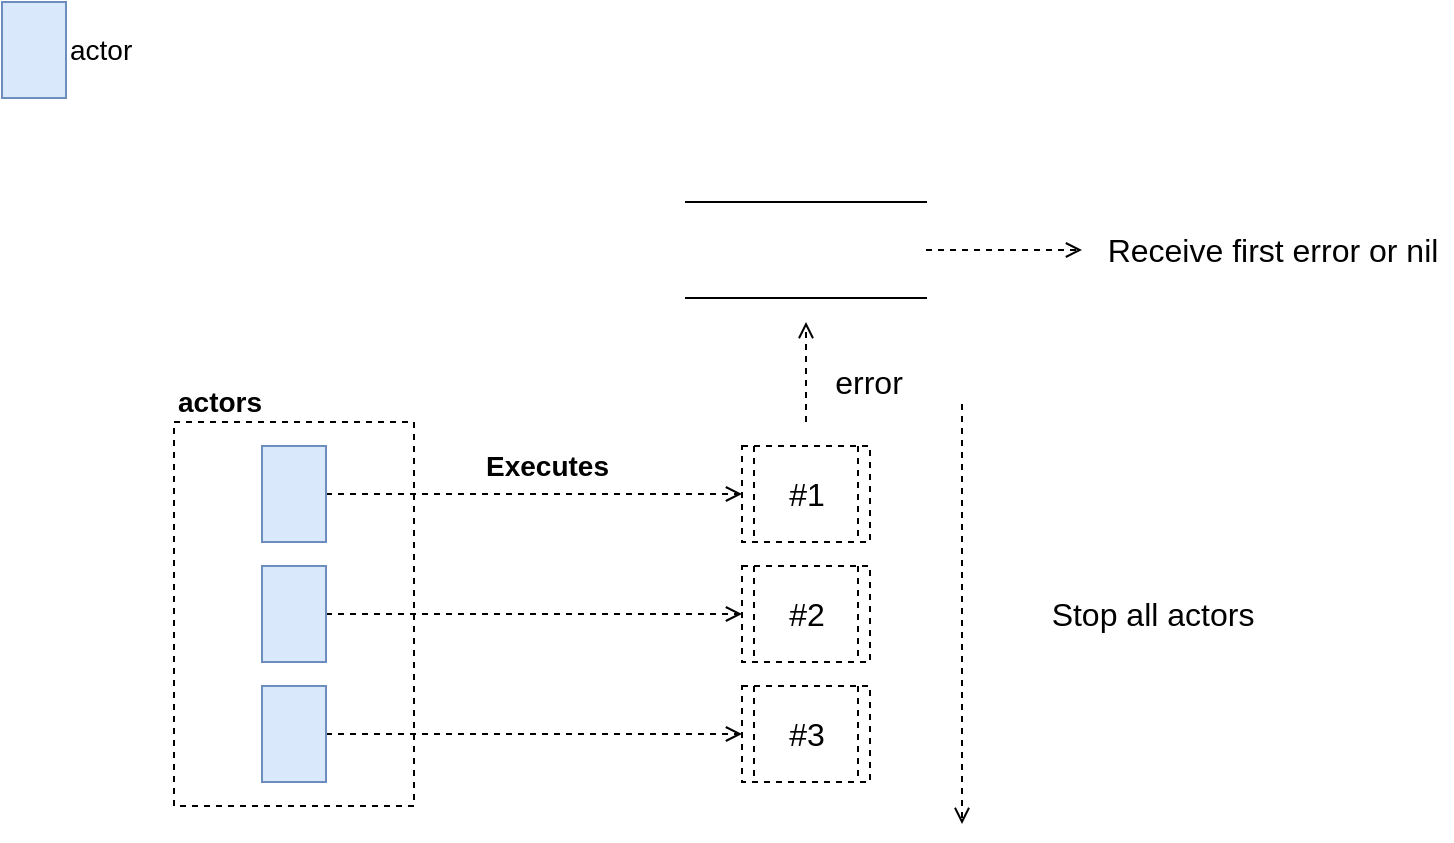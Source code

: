 <mxfile version="12.9.3" type="device"><diagram id="3radvtkTBXCDIikEoCVH" name="group"><mxGraphModel dx="946" dy="725" grid="1" gridSize="10" guides="1" tooltips="1" connect="1" arrows="1" fold="1" page="1" pageScale="1" pageWidth="850" pageHeight="1100" math="0" shadow="0"><root><mxCell id="0"/><mxCell id="1" parent="0"/><mxCell id="P2cRFXw8RfG4GEinz_cV-7" value="" style="rounded=0;whiteSpace=wrap;html=1;fontSize=14;align=left;fillColor=none;dashed=1;" vertex="1" parent="1"><mxGeometry x="106" y="230" width="120" height="192" as="geometry"/></mxCell><mxCell id="P2cRFXw8RfG4GEinz_cV-1" value="" style="rounded=0;whiteSpace=wrap;html=1;fillColor=#dae8fc;strokeColor=#6c8ebf;" vertex="1" parent="1"><mxGeometry x="20" y="20" width="32" height="48" as="geometry"/></mxCell><mxCell id="P2cRFXw8RfG4GEinz_cV-2" value="actor" style="text;html=1;align=left;verticalAlign=middle;resizable=0;points=[];autosize=1;fontSize=14;" vertex="1" parent="1"><mxGeometry x="52" y="34" width="50" height="20" as="geometry"/></mxCell><mxCell id="P2cRFXw8RfG4GEinz_cV-14" style="edgeStyle=orthogonalEdgeStyle;rounded=0;orthogonalLoop=1;jettySize=auto;html=1;exitX=1;exitY=0.5;exitDx=0;exitDy=0;fontSize=14;dashed=1;endArrow=open;endFill=0;" edge="1" parent="1" source="P2cRFXw8RfG4GEinz_cV-3" target="P2cRFXw8RfG4GEinz_cV-11"><mxGeometry relative="1" as="geometry"/></mxCell><mxCell id="P2cRFXw8RfG4GEinz_cV-3" value="" style="rounded=0;whiteSpace=wrap;html=1;fillColor=#dae8fc;strokeColor=#6c8ebf;" vertex="1" parent="1"><mxGeometry x="150" y="242" width="32" height="48" as="geometry"/></mxCell><mxCell id="P2cRFXw8RfG4GEinz_cV-15" style="edgeStyle=orthogonalEdgeStyle;rounded=0;orthogonalLoop=1;jettySize=auto;html=1;exitX=1;exitY=0.5;exitDx=0;exitDy=0;entryX=0;entryY=0.5;entryDx=0;entryDy=0;dashed=1;endArrow=open;endFill=0;fontSize=14;" edge="1" parent="1" source="P2cRFXw8RfG4GEinz_cV-4" target="P2cRFXw8RfG4GEinz_cV-12"><mxGeometry relative="1" as="geometry"/></mxCell><mxCell id="P2cRFXw8RfG4GEinz_cV-4" value="" style="rounded=0;whiteSpace=wrap;html=1;fillColor=#dae8fc;strokeColor=#6c8ebf;" vertex="1" parent="1"><mxGeometry x="150" y="302" width="32" height="48" as="geometry"/></mxCell><mxCell id="P2cRFXw8RfG4GEinz_cV-16" style="edgeStyle=orthogonalEdgeStyle;rounded=0;orthogonalLoop=1;jettySize=auto;html=1;exitX=1;exitY=0.5;exitDx=0;exitDy=0;dashed=1;endArrow=open;endFill=0;fontSize=14;" edge="1" parent="1" source="P2cRFXw8RfG4GEinz_cV-5" target="P2cRFXw8RfG4GEinz_cV-13"><mxGeometry relative="1" as="geometry"/></mxCell><mxCell id="P2cRFXw8RfG4GEinz_cV-5" value="" style="rounded=0;whiteSpace=wrap;html=1;fillColor=#dae8fc;strokeColor=#6c8ebf;" vertex="1" parent="1"><mxGeometry x="150" y="362" width="32" height="48" as="geometry"/></mxCell><mxCell id="P2cRFXw8RfG4GEinz_cV-8" value="actors" style="text;html=1;align=left;verticalAlign=middle;resizable=0;points=[];autosize=1;fontSize=14;fontStyle=1" vertex="1" parent="1"><mxGeometry x="106" y="210" width="60" height="20" as="geometry"/></mxCell><mxCell id="P2cRFXw8RfG4GEinz_cV-20" style="edgeStyle=orthogonalEdgeStyle;rounded=0;orthogonalLoop=1;jettySize=auto;html=1;exitX=1;exitY=0.5;exitDx=0;exitDy=0;dashed=1;endArrow=open;endFill=0;fontSize=16;" edge="1" parent="1" source="P2cRFXw8RfG4GEinz_cV-10"><mxGeometry relative="1" as="geometry"><mxPoint x="560" y="144" as="targetPoint"/></mxGeometry></mxCell><mxCell id="P2cRFXw8RfG4GEinz_cV-10" value="" style="shape=partialRectangle;whiteSpace=wrap;html=1;left=0;right=0;fillColor=none;fontSize=14;align=left;" vertex="1" parent="1"><mxGeometry x="362" y="120" width="120" height="48" as="geometry"/></mxCell><mxCell id="P2cRFXw8RfG4GEinz_cV-17" style="edgeStyle=orthogonalEdgeStyle;rounded=0;orthogonalLoop=1;jettySize=auto;html=1;dashed=1;endArrow=open;endFill=0;fontSize=16;" edge="1" parent="1"><mxGeometry relative="1" as="geometry"><mxPoint x="422" y="230" as="sourcePoint"/><mxPoint x="422" y="180" as="targetPoint"/></mxGeometry></mxCell><mxCell id="P2cRFXw8RfG4GEinz_cV-11" value="#1" style="shape=process;whiteSpace=wrap;html=1;backgroundOutline=1;fillColor=none;fontSize=16;align=center;dashed=1;" vertex="1" parent="1"><mxGeometry x="390" y="242" width="64" height="48" as="geometry"/></mxCell><mxCell id="P2cRFXw8RfG4GEinz_cV-12" value="#2" style="shape=process;whiteSpace=wrap;html=1;backgroundOutline=1;fillColor=none;fontSize=16;align=center;dashed=1;" vertex="1" parent="1"><mxGeometry x="390" y="302" width="64" height="48" as="geometry"/></mxCell><mxCell id="P2cRFXw8RfG4GEinz_cV-13" value="#3" style="shape=process;whiteSpace=wrap;html=1;backgroundOutline=1;fillColor=none;fontSize=16;align=center;dashed=1;" vertex="1" parent="1"><mxGeometry x="390" y="362" width="64" height="48" as="geometry"/></mxCell><mxCell id="P2cRFXw8RfG4GEinz_cV-18" value="Executes" style="text;html=1;align=left;verticalAlign=middle;resizable=0;points=[];autosize=1;fontSize=14;fontStyle=1" vertex="1" parent="1"><mxGeometry x="260" y="242" width="80" height="20" as="geometry"/></mxCell><mxCell id="P2cRFXw8RfG4GEinz_cV-19" value="error" style="text;html=1;align=center;verticalAlign=middle;resizable=0;points=[];autosize=1;fontSize=16;" vertex="1" parent="1"><mxGeometry x="428" y="200" width="50" height="20" as="geometry"/></mxCell><mxCell id="P2cRFXw8RfG4GEinz_cV-21" style="edgeStyle=orthogonalEdgeStyle;rounded=0;orthogonalLoop=1;jettySize=auto;html=1;dashed=1;endArrow=open;endFill=0;fontSize=16;" edge="1" parent="1"><mxGeometry relative="1" as="geometry"><mxPoint x="500" y="431" as="targetPoint"/><mxPoint x="500" y="221" as="sourcePoint"/><Array as="points"><mxPoint x="500" y="401"/><mxPoint x="500" y="401"/></Array></mxGeometry></mxCell><mxCell id="P2cRFXw8RfG4GEinz_cV-22" value="Receive first error or nil" style="text;html=1;align=center;verticalAlign=middle;resizable=0;points=[];autosize=1;fontSize=16;" vertex="1" parent="1"><mxGeometry x="565" y="134" width="180" height="20" as="geometry"/></mxCell><mxCell id="P2cRFXw8RfG4GEinz_cV-23" value="Stop all actors" style="text;html=1;align=center;verticalAlign=middle;resizable=0;points=[];autosize=1;fontSize=16;" vertex="1" parent="1"><mxGeometry x="535" y="316" width="120" height="20" as="geometry"/></mxCell></root></mxGraphModel></diagram></mxfile>